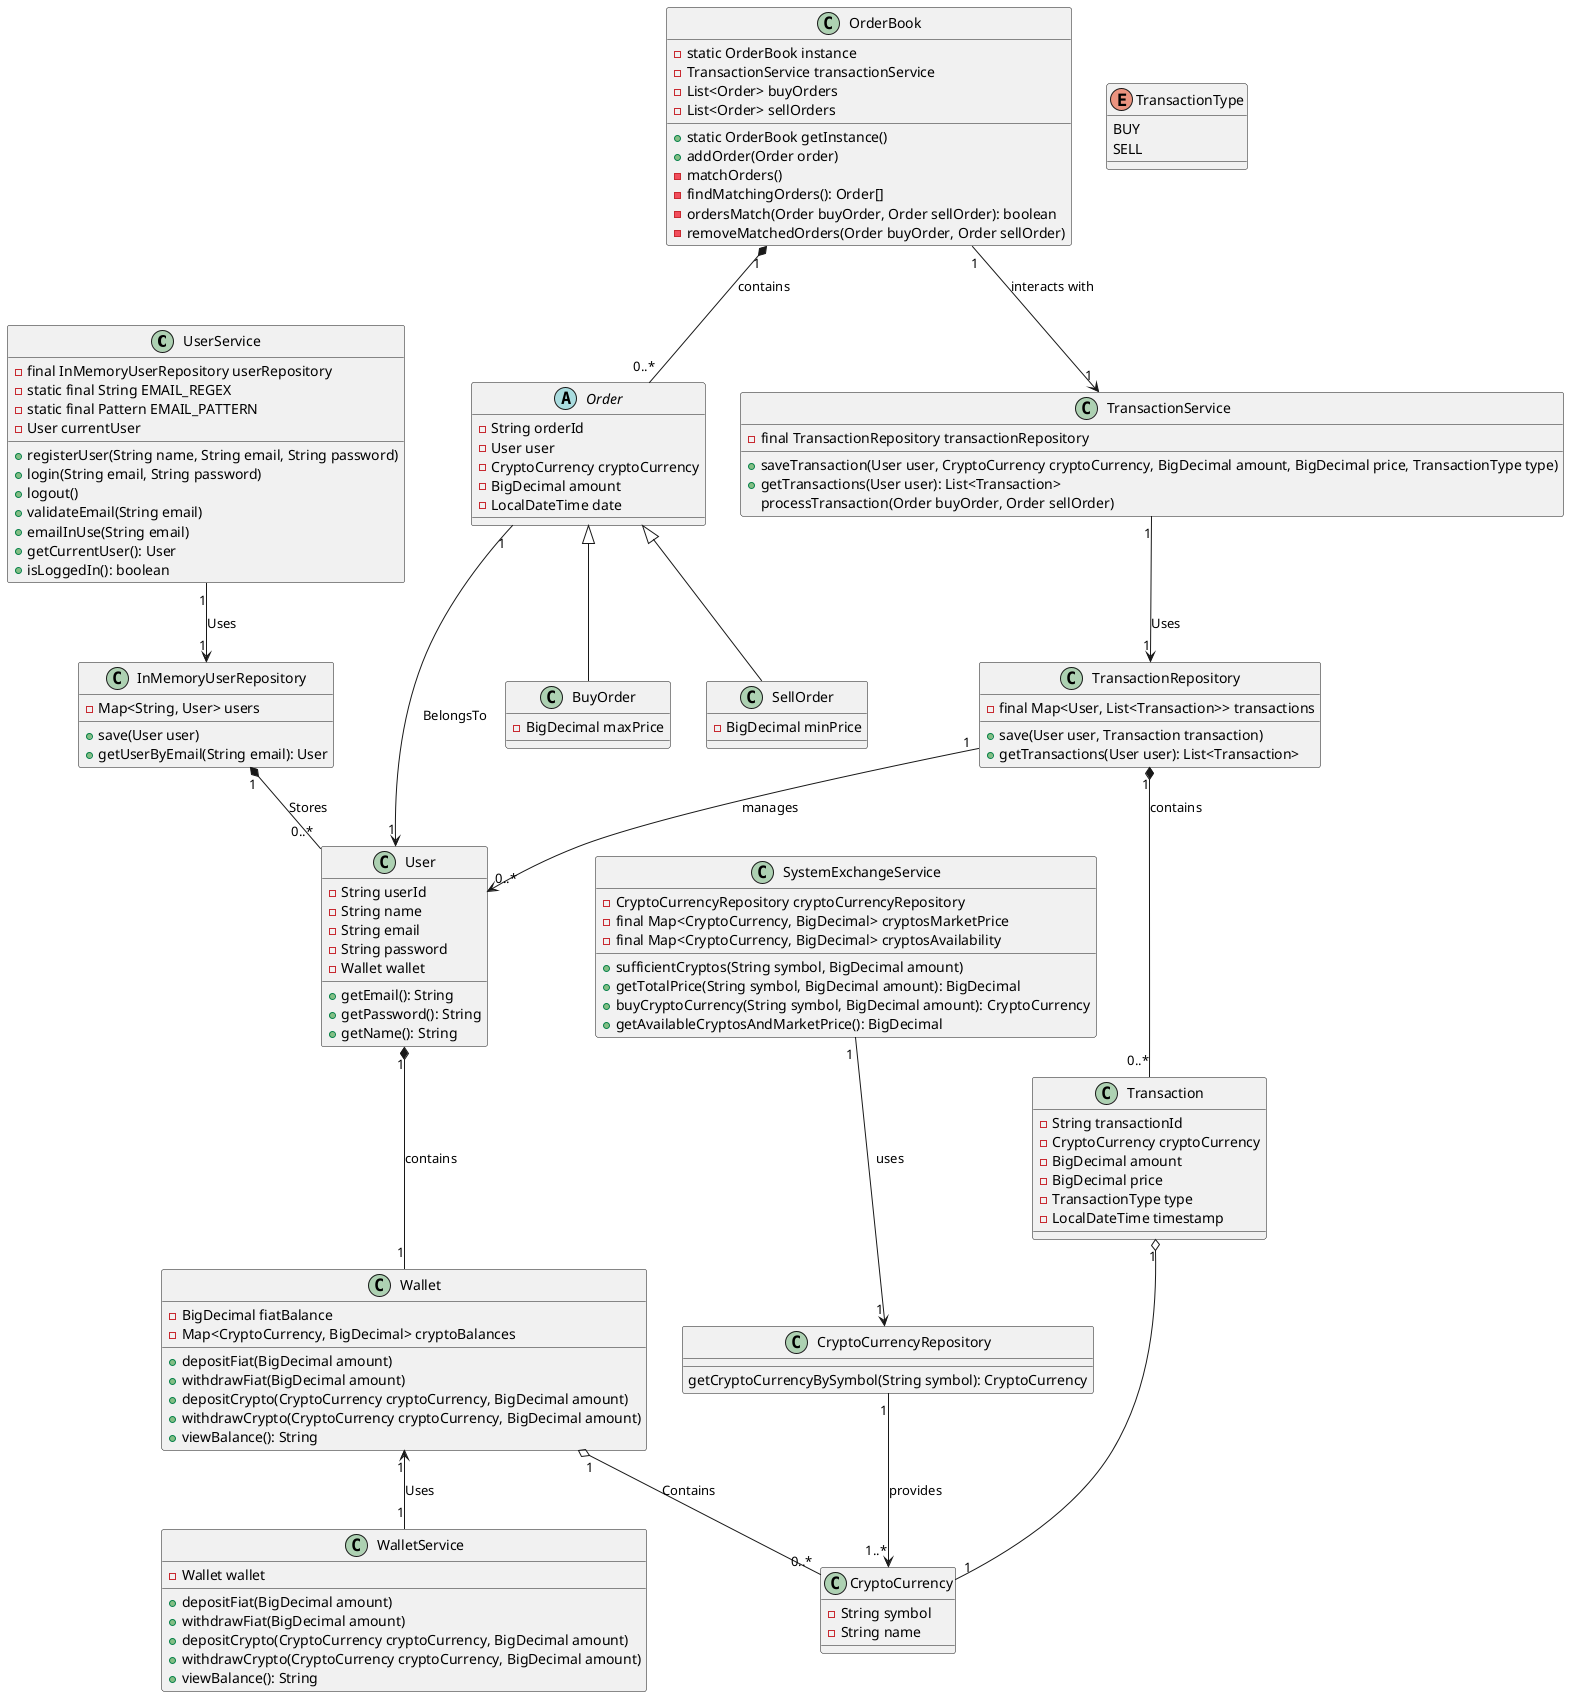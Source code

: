 @startuml

class UserService{
-final InMemoryUserRepository userRepository
-static final String EMAIL_REGEX
-static final Pattern EMAIL_PATTERN
-User currentUser
+registerUser(String name, String email, String password)
+login(String email, String password)
+logout()
+validateEmail(String email)
+emailInUse(String email)
+getCurrentUser(): User
+isLoggedIn(): boolean
}

class InMemoryUserRepository {
  -Map<String, User> users
  +save(User user)
  +getUserByEmail(String email): User
}

class User {
-String userId
-String name
-String email
-String password
-Wallet wallet
+getEmail(): String
+getPassword(): String
+getName(): String
}

class WalletService{
-Wallet wallet
+depositFiat(BigDecimal amount)
+withdrawFiat(BigDecimal amount)
+depositCrypto(CryptoCurrency cryptoCurrency, BigDecimal amount)
+withdrawCrypto(CryptoCurrency cryptoCurrency, BigDecimal amount)
+viewBalance(): String
}

class Wallet {
-BigDecimal fiatBalance
-Map<CryptoCurrency, BigDecimal> cryptoBalances
+depositFiat(BigDecimal amount)
+withdrawFiat(BigDecimal amount)
+depositCrypto(CryptoCurrency cryptoCurrency, BigDecimal amount)
+withdrawCrypto(CryptoCurrency cryptoCurrency, BigDecimal amount)
+viewBalance(): String
}

class CryptoCurrencyRepository{
getCryptoCurrencyBySymbol(String symbol): CryptoCurrency
}

class SystemExchangeService{
-CryptoCurrencyRepository cryptoCurrencyRepository
-final Map<CryptoCurrency, BigDecimal> cryptosMarketPrice
-final Map<CryptoCurrency, BigDecimal> cryptosAvailability
+sufficientCryptos(String symbol, BigDecimal amount)
+getTotalPrice(String symbol, BigDecimal amount): BigDecimal
+buyCryptoCurrency(String symbol, BigDecimal amount): CryptoCurrency
+getAvailableCryptosAndMarketPrice(): BigDecimal
}

abstract class Order {
-String orderId
-User user
-CryptoCurrency cryptoCurrency
-BigDecimal amount
-LocalDateTime date
}

class BuyOrder {
-BigDecimal maxPrice
}

class SellOrder{
-BigDecimal minPrice
}

class OrderBook{
-static OrderBook instance
-TransactionService transactionService
-List<Order> buyOrders
-List<Order> sellOrders
+static OrderBook getInstance()
+addOrder(Order order)
-matchOrders()
-findMatchingOrders(): Order[]
-ordersMatch(Order buyOrder, Order sellOrder): boolean
-removeMatchedOrders(Order buyOrder, Order sellOrder)
}

class TransactionRepository {
-final Map<User, List<Transaction>> transactions
+save(User user, Transaction transaction)
+getTransactions(User user): List<Transaction>
}

class Transaction {
-String transactionId
-CryptoCurrency cryptoCurrency
-BigDecimal amount
-BigDecimal price
-TransactionType type
-LocalDateTime timestamp
}

class TransactionService {
-final TransactionRepository transactionRepository
+saveTransaction(User user, CryptoCurrency cryptoCurrency, BigDecimal amount, BigDecimal price, TransactionType type)
+getTransactions(User user): List<Transaction>
processTransaction(Order buyOrder, Order sellOrder)
}


class CryptoCurrency {
-String symbol
-String name
}

enum TransactionType {
BUY
SELL
}

UserService "1" --> "1" InMemoryUserRepository : Uses
InMemoryUserRepository "1" *-- "0..*" User : Stores
User "1" *-- "1" Wallet : contains
Wallet "1" <-- "1" WalletService : Uses
Wallet "1" o-- "0..*" CryptoCurrency : Contains
CryptoCurrencyRepository "1" --> "1..*" CryptoCurrency : provides
SystemExchangeService "1 "--> "1" CryptoCurrencyRepository : uses
Order <|-- BuyOrder
Order <|-- SellOrder
OrderBook "1" *-- "0..*" Order : contains
OrderBook "1" --> "1" TransactionService : interacts with
TransactionRepository "1" *-- "0..*" Transaction: contains
TransactionService "1" --> "1" TransactionRepository : Uses
Transaction "1" o-- "1" CryptoCurrency
Order "1" --> "1" User : BelongsTo
TransactionRepository "1" --> "0..*" User : manages

@enduml
